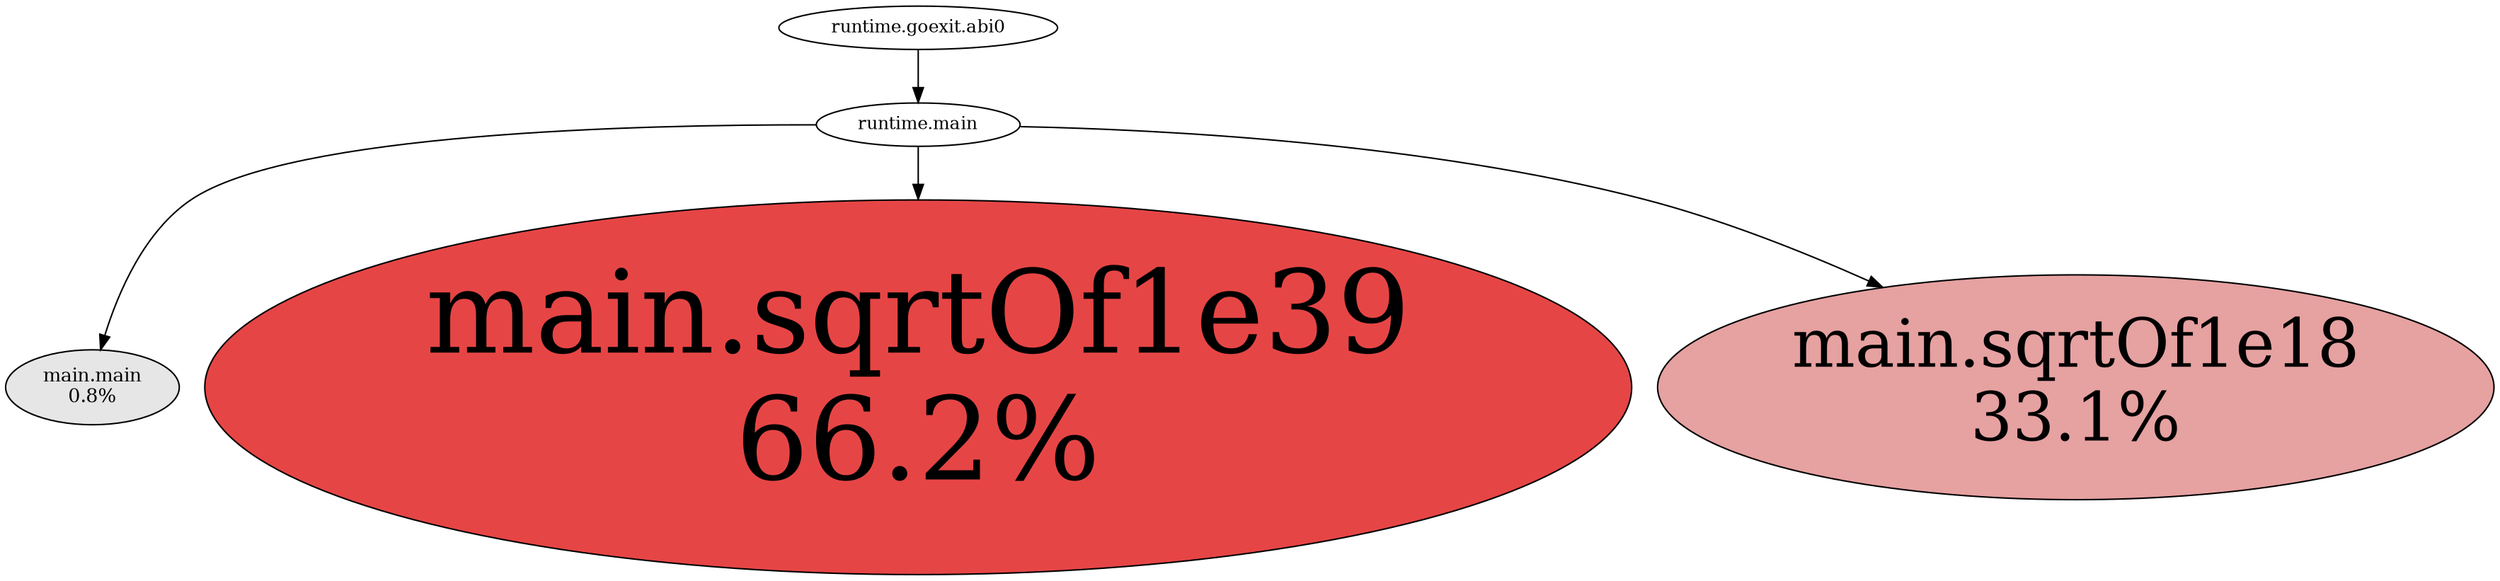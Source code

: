 strict digraph DAG {
  // Node definitions.
  -9122114370808296242 [
    label="runtime.main"
    style=filled
    fillcolor="0 0 1"
    fontsize=12.000
    width=0.000
    height=0.000
  ];
  -8579648176369523141 [
    label="main.main\n0.8%"
    style=filled
    fillcolor="0 0.0 0.9"
    fontsize=12.752
    width=0.038
    height=0.038
  ];
  -3233409868820034553 [
    label="runtime.goexit.abi0"
    style=filled
    fillcolor="0 0 1"
    fontsize=12.000
    width=0.000
    height=0.000
  ];
  5563516427745253615 [
    label="main.sqrtOf1e39\n66.2%"
    style=filled
    fillcolor="0 0.7 0.9"
    fontsize=78.165
    width=3.308
    height=3.308
  ];
  5565481255024488222 [
    label="main.sqrtOf1e18\n33.1%"
    style=filled
    fillcolor="0 0.3 0.9"
    fontsize=45.083
    width=1.654
    height=1.654
  ];

  // Edge definitions.
  -9122114370808296242 -> -8579648176369523141;
  -9122114370808296242 -> 5563516427745253615;
  -9122114370808296242 -> 5565481255024488222;
  -3233409868820034553 -> -9122114370808296242;
}
